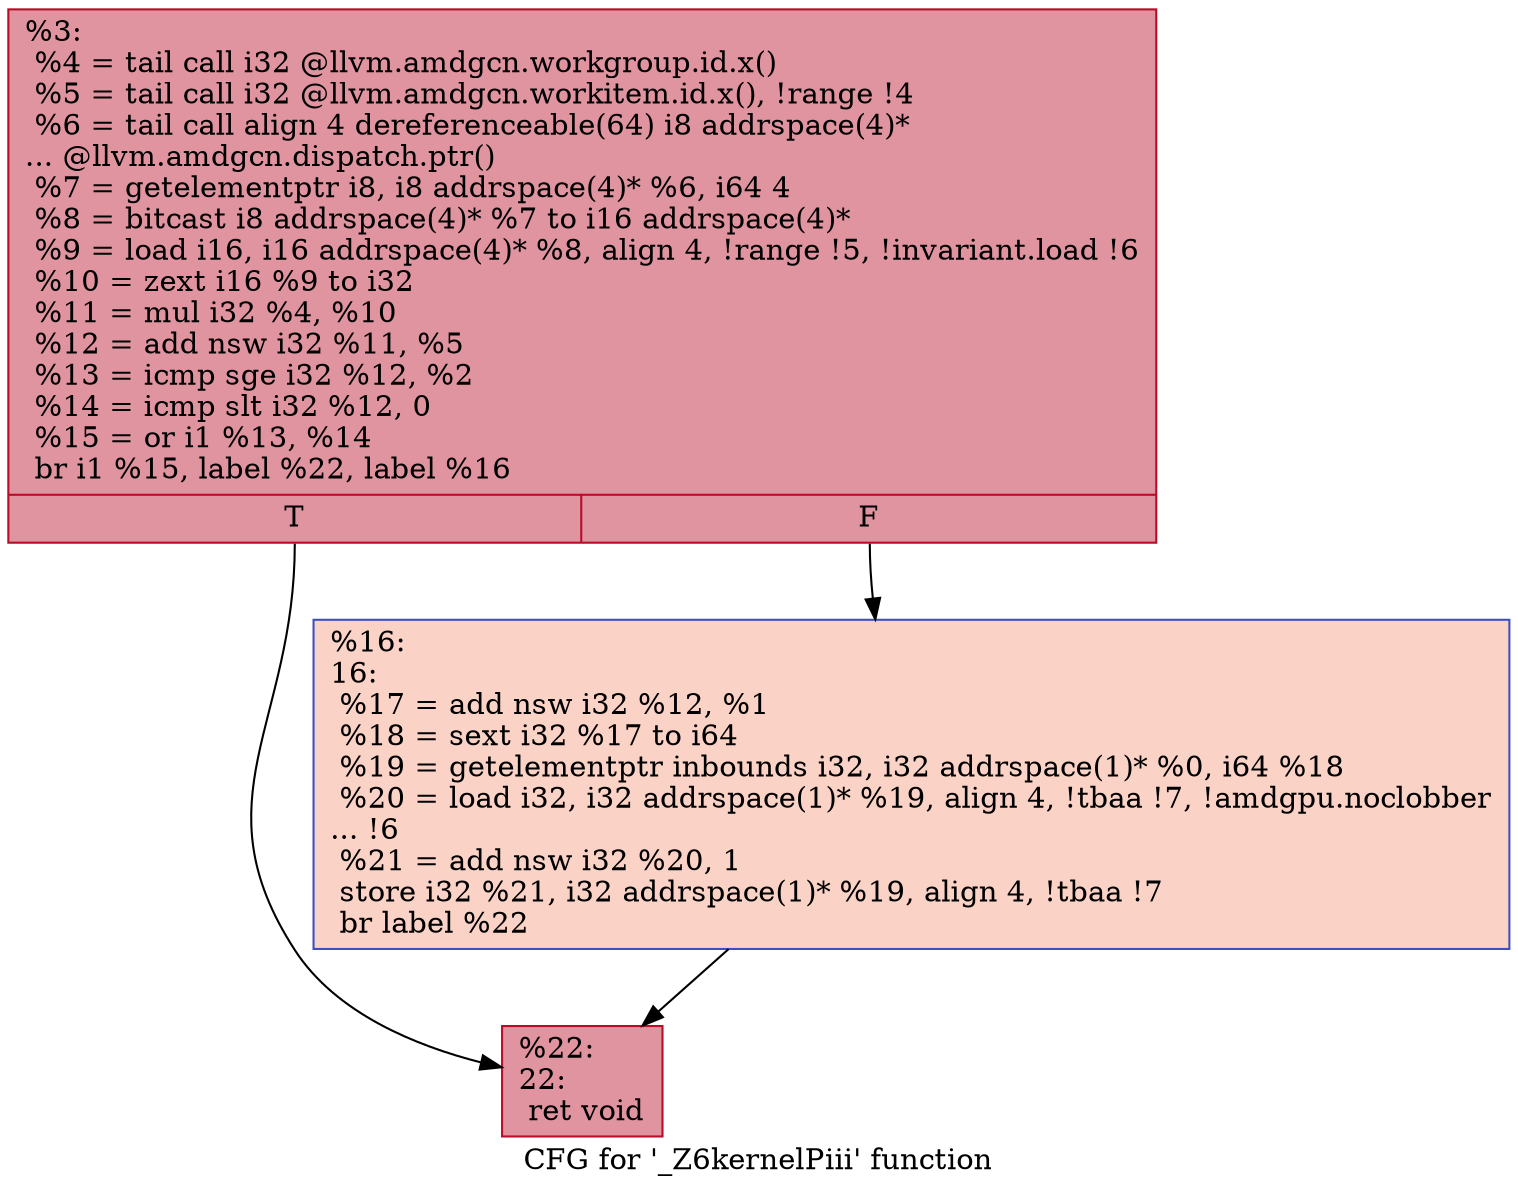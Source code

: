 digraph "CFG for '_Z6kernelPiii' function" {
	label="CFG for '_Z6kernelPiii' function";

	Node0x6272f70 [shape=record,color="#b70d28ff", style=filled, fillcolor="#b70d2870",label="{%3:\l  %4 = tail call i32 @llvm.amdgcn.workgroup.id.x()\l  %5 = tail call i32 @llvm.amdgcn.workitem.id.x(), !range !4\l  %6 = tail call align 4 dereferenceable(64) i8 addrspace(4)*\l... @llvm.amdgcn.dispatch.ptr()\l  %7 = getelementptr i8, i8 addrspace(4)* %6, i64 4\l  %8 = bitcast i8 addrspace(4)* %7 to i16 addrspace(4)*\l  %9 = load i16, i16 addrspace(4)* %8, align 4, !range !5, !invariant.load !6\l  %10 = zext i16 %9 to i32\l  %11 = mul i32 %4, %10\l  %12 = add nsw i32 %11, %5\l  %13 = icmp sge i32 %12, %2\l  %14 = icmp slt i32 %12, 0\l  %15 = or i1 %13, %14\l  br i1 %15, label %22, label %16\l|{<s0>T|<s1>F}}"];
	Node0x6272f70:s0 -> Node0x6273160;
	Node0x6272f70:s1 -> Node0x6275030;
	Node0x6275030 [shape=record,color="#3d50c3ff", style=filled, fillcolor="#f59c7d70",label="{%16:\l16:                                               \l  %17 = add nsw i32 %12, %1\l  %18 = sext i32 %17 to i64\l  %19 = getelementptr inbounds i32, i32 addrspace(1)* %0, i64 %18\l  %20 = load i32, i32 addrspace(1)* %19, align 4, !tbaa !7, !amdgpu.noclobber\l... !6\l  %21 = add nsw i32 %20, 1\l  store i32 %21, i32 addrspace(1)* %19, align 4, !tbaa !7\l  br label %22\l}"];
	Node0x6275030 -> Node0x6273160;
	Node0x6273160 [shape=record,color="#b70d28ff", style=filled, fillcolor="#b70d2870",label="{%22:\l22:                                               \l  ret void\l}"];
}
